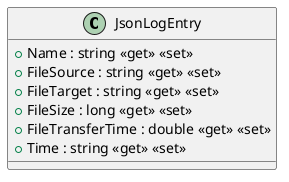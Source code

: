 @startuml
class JsonLogEntry {
    + Name : string <<get>> <<set>>
    + FileSource : string <<get>> <<set>>
    + FileTarget : string <<get>> <<set>>
    + FileSize : long <<get>> <<set>>
    + FileTransferTime : double <<get>> <<set>>
    + Time : string <<get>> <<set>>
}
@enduml

